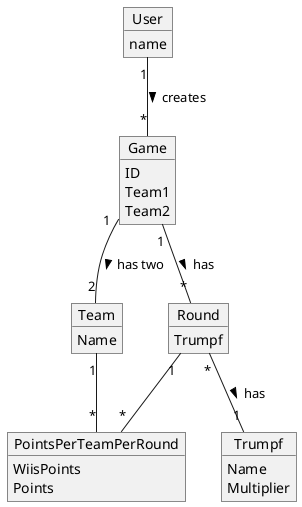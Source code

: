 @startuml ERD

object User {
    name
}

object Game {
    ID
    Team1
    Team2
}

object Team {
    Name
}

object Round {
    Trumpf
}

object PointsPerTeamPerRound {
    WiisPoints
    Points
}

object Trumpf {
    Name
    Multiplier
}

User "1" -- "*" Game : creates >
Game "1" -- "*" Round : has >
Game "1" -- "2" Team : has two >
Round "*" -- "1" Trumpf : has >
Round "1" -- "*" PointsPerTeamPerRound
Team "1" -- "*" PointsPerTeamPerRound

@enduml